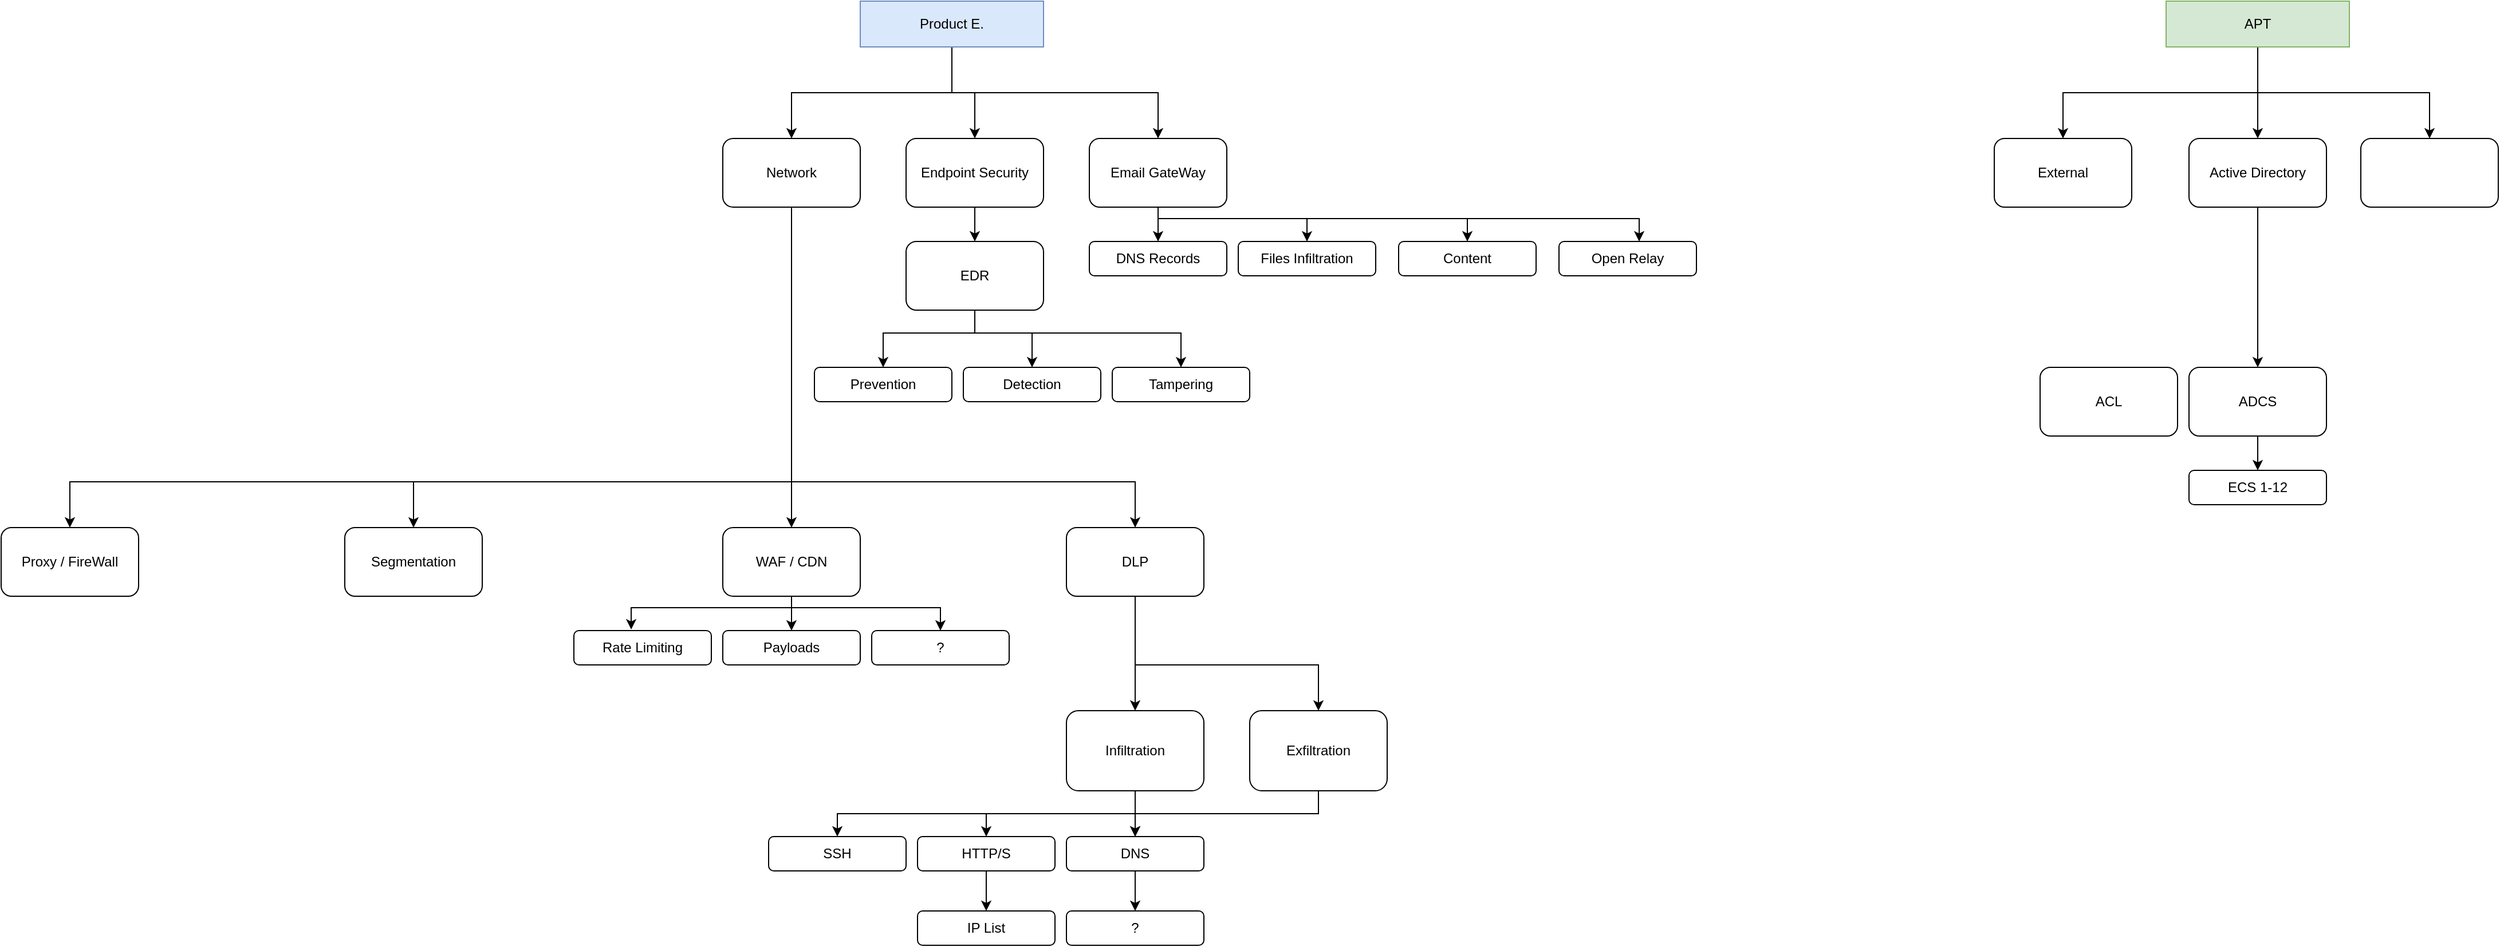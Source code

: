<mxfile version="20.6.0" type="device"><diagram id="WKY5OjDPw6Oxltosxbnt" name="Page-1"><mxGraphModel dx="2272" dy="754" grid="1" gridSize="10" guides="1" tooltips="1" connect="1" arrows="1" fold="1" page="1" pageScale="1" pageWidth="850" pageHeight="1100" math="0" shadow="0"><root><mxCell id="0"/><mxCell id="1" parent="0"/><mxCell id="cOA8pEIspgwsPlg7-5SU-42" style="edgeStyle=orthogonalEdgeStyle;rounded=0;orthogonalLoop=1;jettySize=auto;html=1;entryX=0.5;entryY=0;entryDx=0;entryDy=0;" edge="1" parent="1" source="cOA8pEIspgwsPlg7-5SU-3" target="cOA8pEIspgwsPlg7-5SU-5"><mxGeometry relative="1" as="geometry"/></mxCell><mxCell id="cOA8pEIspgwsPlg7-5SU-43" style="edgeStyle=orthogonalEdgeStyle;rounded=0;orthogonalLoop=1;jettySize=auto;html=1;entryX=0.5;entryY=0;entryDx=0;entryDy=0;" edge="1" parent="1" source="cOA8pEIspgwsPlg7-5SU-3" target="cOA8pEIspgwsPlg7-5SU-6"><mxGeometry relative="1" as="geometry"/></mxCell><mxCell id="cOA8pEIspgwsPlg7-5SU-52" style="edgeStyle=orthogonalEdgeStyle;rounded=0;orthogonalLoop=1;jettySize=auto;html=1;" edge="1" parent="1" source="cOA8pEIspgwsPlg7-5SU-3" target="cOA8pEIspgwsPlg7-5SU-7"><mxGeometry relative="1" as="geometry"><Array as="points"><mxPoint x="280" y="280"/><mxPoint x="460" y="280"/></Array></mxGeometry></mxCell><mxCell id="cOA8pEIspgwsPlg7-5SU-3" value="Product E." style="rounded=0;whiteSpace=wrap;html=1;fillColor=#dae8fc;strokeColor=#6c8ebf;" vertex="1" parent="1"><mxGeometry x="200" y="200" width="160" height="40" as="geometry"/></mxCell><mxCell id="cOA8pEIspgwsPlg7-5SU-54" style="edgeStyle=orthogonalEdgeStyle;rounded=0;orthogonalLoop=1;jettySize=auto;html=1;entryX=0.5;entryY=0;entryDx=0;entryDy=0;" edge="1" parent="1" source="cOA8pEIspgwsPlg7-5SU-4" target="cOA8pEIspgwsPlg7-5SU-53"><mxGeometry relative="1" as="geometry"><Array as="points"><mxPoint x="1420" y="280"/><mxPoint x="1250" y="280"/></Array></mxGeometry></mxCell><mxCell id="cOA8pEIspgwsPlg7-5SU-55" style="edgeStyle=orthogonalEdgeStyle;rounded=0;orthogonalLoop=1;jettySize=auto;html=1;" edge="1" parent="1" source="cOA8pEIspgwsPlg7-5SU-4" target="cOA8pEIspgwsPlg7-5SU-8"><mxGeometry relative="1" as="geometry"/></mxCell><mxCell id="cOA8pEIspgwsPlg7-5SU-56" style="edgeStyle=orthogonalEdgeStyle;rounded=0;orthogonalLoop=1;jettySize=auto;html=1;" edge="1" parent="1" source="cOA8pEIspgwsPlg7-5SU-4" target="cOA8pEIspgwsPlg7-5SU-9"><mxGeometry relative="1" as="geometry"><Array as="points"><mxPoint x="1420" y="280"/><mxPoint x="1570" y="280"/></Array></mxGeometry></mxCell><mxCell id="cOA8pEIspgwsPlg7-5SU-4" value="APT" style="rounded=0;whiteSpace=wrap;html=1;fillColor=#d5e8d4;strokeColor=#82b366;" vertex="1" parent="1"><mxGeometry x="1340" y="200" width="160" height="40" as="geometry"/></mxCell><mxCell id="cOA8pEIspgwsPlg7-5SU-11" style="edgeStyle=orthogonalEdgeStyle;rounded=0;orthogonalLoop=1;jettySize=auto;html=1;" edge="1" parent="1" source="cOA8pEIspgwsPlg7-5SU-5" target="cOA8pEIspgwsPlg7-5SU-10"><mxGeometry relative="1" as="geometry"><mxPoint x="140" y="460" as="sourcePoint"/></mxGeometry></mxCell><mxCell id="cOA8pEIspgwsPlg7-5SU-20" style="edgeStyle=orthogonalEdgeStyle;rounded=0;orthogonalLoop=1;jettySize=auto;html=1;" edge="1" parent="1" target="cOA8pEIspgwsPlg7-5SU-12"><mxGeometry relative="1" as="geometry"><mxPoint x="140" y="540" as="sourcePoint"/><Array as="points"><mxPoint x="140" y="620"/><mxPoint x="-190" y="620"/></Array></mxGeometry></mxCell><mxCell id="cOA8pEIspgwsPlg7-5SU-22" style="edgeStyle=orthogonalEdgeStyle;rounded=0;orthogonalLoop=1;jettySize=auto;html=1;" edge="1" parent="1" target="cOA8pEIspgwsPlg7-5SU-21"><mxGeometry relative="1" as="geometry"><mxPoint x="140" y="540" as="sourcePoint"/><Array as="points"><mxPoint x="140" y="620"/><mxPoint x="440" y="620"/></Array></mxGeometry></mxCell><mxCell id="cOA8pEIspgwsPlg7-5SU-41" style="edgeStyle=orthogonalEdgeStyle;rounded=0;orthogonalLoop=1;jettySize=auto;html=1;entryX=0.5;entryY=0;entryDx=0;entryDy=0;" edge="1" parent="1" target="cOA8pEIspgwsPlg7-5SU-40"><mxGeometry relative="1" as="geometry"><mxPoint x="140" y="540" as="sourcePoint"/><Array as="points"><mxPoint x="140" y="620"/><mxPoint x="-490" y="620"/></Array></mxGeometry></mxCell><mxCell id="cOA8pEIspgwsPlg7-5SU-5" value="Network" style="rounded=1;whiteSpace=wrap;html=1;" vertex="1" parent="1"><mxGeometry x="80" y="320" width="120" height="60" as="geometry"/></mxCell><mxCell id="cOA8pEIspgwsPlg7-5SU-45" style="edgeStyle=orthogonalEdgeStyle;rounded=0;orthogonalLoop=1;jettySize=auto;html=1;" edge="1" parent="1" source="cOA8pEIspgwsPlg7-5SU-6" target="cOA8pEIspgwsPlg7-5SU-44"><mxGeometry relative="1" as="geometry"/></mxCell><mxCell id="cOA8pEIspgwsPlg7-5SU-6" value="Endpoint Security" style="rounded=1;whiteSpace=wrap;html=1;" vertex="1" parent="1"><mxGeometry x="240" y="320" width="120" height="60" as="geometry"/></mxCell><mxCell id="cOA8pEIspgwsPlg7-5SU-58" style="edgeStyle=orthogonalEdgeStyle;rounded=0;orthogonalLoop=1;jettySize=auto;html=1;" edge="1" parent="1" source="cOA8pEIspgwsPlg7-5SU-7" target="cOA8pEIspgwsPlg7-5SU-57"><mxGeometry relative="1" as="geometry"/></mxCell><mxCell id="cOA8pEIspgwsPlg7-5SU-62" style="edgeStyle=orthogonalEdgeStyle;rounded=0;orthogonalLoop=1;jettySize=auto;html=1;entryX=0.5;entryY=0;entryDx=0;entryDy=0;" edge="1" parent="1" source="cOA8pEIspgwsPlg7-5SU-7" target="cOA8pEIspgwsPlg7-5SU-59"><mxGeometry relative="1" as="geometry"><Array as="points"><mxPoint x="460" y="390"/><mxPoint x="590" y="390"/></Array></mxGeometry></mxCell><mxCell id="cOA8pEIspgwsPlg7-5SU-66" style="edgeStyle=orthogonalEdgeStyle;rounded=0;orthogonalLoop=1;jettySize=auto;html=1;" edge="1" parent="1" source="cOA8pEIspgwsPlg7-5SU-7" target="cOA8pEIspgwsPlg7-5SU-60"><mxGeometry relative="1" as="geometry"><Array as="points"><mxPoint x="460" y="390"/><mxPoint x="730" y="390"/></Array></mxGeometry></mxCell><mxCell id="cOA8pEIspgwsPlg7-5SU-72" style="edgeStyle=orthogonalEdgeStyle;rounded=0;orthogonalLoop=1;jettySize=auto;html=1;" edge="1" parent="1" source="cOA8pEIspgwsPlg7-5SU-7" target="cOA8pEIspgwsPlg7-5SU-61"><mxGeometry relative="1" as="geometry"><Array as="points"><mxPoint x="460" y="390"/><mxPoint x="880" y="390"/></Array></mxGeometry></mxCell><mxCell id="cOA8pEIspgwsPlg7-5SU-7" value="Email GateWay" style="rounded=1;whiteSpace=wrap;html=1;" vertex="1" parent="1"><mxGeometry x="400" y="320" width="120" height="60" as="geometry"/></mxCell><mxCell id="cOA8pEIspgwsPlg7-5SU-68" style="edgeStyle=orthogonalEdgeStyle;rounded=0;orthogonalLoop=1;jettySize=auto;html=1;" edge="1" parent="1" source="cOA8pEIspgwsPlg7-5SU-8" target="cOA8pEIspgwsPlg7-5SU-67"><mxGeometry relative="1" as="geometry"/></mxCell><mxCell id="cOA8pEIspgwsPlg7-5SU-8" value="Active Directory" style="rounded=1;whiteSpace=wrap;html=1;" vertex="1" parent="1"><mxGeometry x="1360" y="320" width="120" height="60" as="geometry"/></mxCell><mxCell id="cOA8pEIspgwsPlg7-5SU-9" value="" style="rounded=1;whiteSpace=wrap;html=1;" vertex="1" parent="1"><mxGeometry x="1510" y="320" width="120" height="60" as="geometry"/></mxCell><mxCell id="cOA8pEIspgwsPlg7-5SU-15" style="edgeStyle=orthogonalEdgeStyle;rounded=0;orthogonalLoop=1;jettySize=auto;html=1;" edge="1" parent="1" source="cOA8pEIspgwsPlg7-5SU-10" target="cOA8pEIspgwsPlg7-5SU-14"><mxGeometry relative="1" as="geometry"/></mxCell><mxCell id="cOA8pEIspgwsPlg7-5SU-18" style="edgeStyle=orthogonalEdgeStyle;rounded=0;orthogonalLoop=1;jettySize=auto;html=1;exitX=0.5;exitY=1;exitDx=0;exitDy=0;entryX=0.5;entryY=0;entryDx=0;entryDy=0;" edge="1" parent="1" source="cOA8pEIspgwsPlg7-5SU-10" target="cOA8pEIspgwsPlg7-5SU-16"><mxGeometry relative="1" as="geometry"><Array as="points"><mxPoint x="140" y="730"/><mxPoint x="270" y="730"/></Array></mxGeometry></mxCell><mxCell id="cOA8pEIspgwsPlg7-5SU-19" style="edgeStyle=orthogonalEdgeStyle;rounded=0;orthogonalLoop=1;jettySize=auto;html=1;entryX=0.417;entryY=-0.033;entryDx=0;entryDy=0;entryPerimeter=0;" edge="1" parent="1" source="cOA8pEIspgwsPlg7-5SU-10" target="cOA8pEIspgwsPlg7-5SU-17"><mxGeometry relative="1" as="geometry"><Array as="points"><mxPoint x="140" y="730"/><mxPoint y="730"/></Array></mxGeometry></mxCell><mxCell id="cOA8pEIspgwsPlg7-5SU-10" value="WAF / CDN" style="rounded=1;whiteSpace=wrap;html=1;" vertex="1" parent="1"><mxGeometry x="80" y="660" width="120" height="60" as="geometry"/></mxCell><mxCell id="cOA8pEIspgwsPlg7-5SU-12" value="Segmentation" style="rounded=1;whiteSpace=wrap;html=1;" vertex="1" parent="1"><mxGeometry x="-250" y="660" width="120" height="60" as="geometry"/></mxCell><mxCell id="cOA8pEIspgwsPlg7-5SU-14" value="Payloads" style="rounded=1;whiteSpace=wrap;html=1;" vertex="1" parent="1"><mxGeometry x="80" y="750" width="120" height="30" as="geometry"/></mxCell><mxCell id="cOA8pEIspgwsPlg7-5SU-16" value="?" style="rounded=1;whiteSpace=wrap;html=1;" vertex="1" parent="1"><mxGeometry x="210" y="750" width="120" height="30" as="geometry"/></mxCell><mxCell id="cOA8pEIspgwsPlg7-5SU-17" value="Rate Limiting" style="rounded=1;whiteSpace=wrap;html=1;" vertex="1" parent="1"><mxGeometry x="-50" y="750" width="120" height="30" as="geometry"/></mxCell><mxCell id="cOA8pEIspgwsPlg7-5SU-24" style="edgeStyle=orthogonalEdgeStyle;rounded=0;orthogonalLoop=1;jettySize=auto;html=1;" edge="1" parent="1" source="cOA8pEIspgwsPlg7-5SU-21" target="cOA8pEIspgwsPlg7-5SU-23"><mxGeometry relative="1" as="geometry"/></mxCell><mxCell id="cOA8pEIspgwsPlg7-5SU-26" style="edgeStyle=orthogonalEdgeStyle;rounded=0;orthogonalLoop=1;jettySize=auto;html=1;entryX=0.5;entryY=0;entryDx=0;entryDy=0;" edge="1" parent="1" source="cOA8pEIspgwsPlg7-5SU-21" target="cOA8pEIspgwsPlg7-5SU-25"><mxGeometry relative="1" as="geometry"><Array as="points"><mxPoint x="440" y="780"/><mxPoint x="600" y="780"/></Array></mxGeometry></mxCell><mxCell id="cOA8pEIspgwsPlg7-5SU-21" value="DLP" style="rounded=1;whiteSpace=wrap;html=1;" vertex="1" parent="1"><mxGeometry x="380" y="660" width="120" height="60" as="geometry"/></mxCell><mxCell id="cOA8pEIspgwsPlg7-5SU-28" value="" style="edgeStyle=orthogonalEdgeStyle;rounded=0;orthogonalLoop=1;jettySize=auto;html=1;" edge="1" parent="1" source="cOA8pEIspgwsPlg7-5SU-23" target="cOA8pEIspgwsPlg7-5SU-27"><mxGeometry relative="1" as="geometry"/></mxCell><mxCell id="cOA8pEIspgwsPlg7-5SU-23" value="Infiltration" style="rounded=1;whiteSpace=wrap;html=1;" vertex="1" parent="1"><mxGeometry x="380" y="820" width="120" height="70" as="geometry"/></mxCell><mxCell id="cOA8pEIspgwsPlg7-5SU-36" value="" style="edgeStyle=orthogonalEdgeStyle;rounded=0;orthogonalLoop=1;jettySize=auto;html=1;entryX=0.5;entryY=0;entryDx=0;entryDy=0;" edge="1" parent="1" source="cOA8pEIspgwsPlg7-5SU-25" target="cOA8pEIspgwsPlg7-5SU-27"><mxGeometry relative="1" as="geometry"><mxPoint x="600" y="975" as="targetPoint"/><Array as="points"><mxPoint x="600" y="910"/><mxPoint x="440" y="910"/></Array></mxGeometry></mxCell><mxCell id="cOA8pEIspgwsPlg7-5SU-38" style="edgeStyle=orthogonalEdgeStyle;rounded=0;orthogonalLoop=1;jettySize=auto;html=1;" edge="1" parent="1" source="cOA8pEIspgwsPlg7-5SU-25" target="cOA8pEIspgwsPlg7-5SU-29"><mxGeometry relative="1" as="geometry"><Array as="points"><mxPoint x="600" y="910"/><mxPoint x="310" y="910"/></Array></mxGeometry></mxCell><mxCell id="cOA8pEIspgwsPlg7-5SU-39" style="edgeStyle=orthogonalEdgeStyle;rounded=0;orthogonalLoop=1;jettySize=auto;html=1;entryX=0.5;entryY=0;entryDx=0;entryDy=0;" edge="1" parent="1" source="cOA8pEIspgwsPlg7-5SU-25" target="cOA8pEIspgwsPlg7-5SU-30"><mxGeometry relative="1" as="geometry"><Array as="points"><mxPoint x="600" y="910"/><mxPoint x="180" y="910"/></Array></mxGeometry></mxCell><mxCell id="cOA8pEIspgwsPlg7-5SU-25" value="Exfiltration" style="rounded=1;whiteSpace=wrap;html=1;" vertex="1" parent="1"><mxGeometry x="540" y="820" width="120" height="70" as="geometry"/></mxCell><mxCell id="cOA8pEIspgwsPlg7-5SU-34" style="edgeStyle=orthogonalEdgeStyle;rounded=0;orthogonalLoop=1;jettySize=auto;html=1;" edge="1" parent="1" source="cOA8pEIspgwsPlg7-5SU-27" target="cOA8pEIspgwsPlg7-5SU-33"><mxGeometry relative="1" as="geometry"/></mxCell><mxCell id="cOA8pEIspgwsPlg7-5SU-27" value="DNS" style="rounded=1;whiteSpace=wrap;html=1;" vertex="1" parent="1"><mxGeometry x="380" y="930" width="120" height="30" as="geometry"/></mxCell><mxCell id="cOA8pEIspgwsPlg7-5SU-32" style="edgeStyle=orthogonalEdgeStyle;rounded=0;orthogonalLoop=1;jettySize=auto;html=1;" edge="1" parent="1" source="cOA8pEIspgwsPlg7-5SU-29" target="cOA8pEIspgwsPlg7-5SU-31"><mxGeometry relative="1" as="geometry"/></mxCell><mxCell id="cOA8pEIspgwsPlg7-5SU-29" value="HTTP/S" style="rounded=1;whiteSpace=wrap;html=1;" vertex="1" parent="1"><mxGeometry x="250" y="930" width="120" height="30" as="geometry"/></mxCell><mxCell id="cOA8pEIspgwsPlg7-5SU-30" value="SSH" style="rounded=1;whiteSpace=wrap;html=1;" vertex="1" parent="1"><mxGeometry x="120" y="930" width="120" height="30" as="geometry"/></mxCell><mxCell id="cOA8pEIspgwsPlg7-5SU-31" value="IP List" style="rounded=1;whiteSpace=wrap;html=1;" vertex="1" parent="1"><mxGeometry x="250" y="995" width="120" height="30" as="geometry"/></mxCell><mxCell id="cOA8pEIspgwsPlg7-5SU-33" value="?" style="rounded=1;whiteSpace=wrap;html=1;" vertex="1" parent="1"><mxGeometry x="380" y="995" width="120" height="30" as="geometry"/></mxCell><mxCell id="cOA8pEIspgwsPlg7-5SU-40" value="Proxy / FireWall" style="rounded=1;whiteSpace=wrap;html=1;" vertex="1" parent="1"><mxGeometry x="-550" y="660" width="120" height="60" as="geometry"/></mxCell><mxCell id="cOA8pEIspgwsPlg7-5SU-47" style="edgeStyle=orthogonalEdgeStyle;rounded=0;orthogonalLoop=1;jettySize=auto;html=1;" edge="1" parent="1" source="cOA8pEIspgwsPlg7-5SU-44" target="cOA8pEIspgwsPlg7-5SU-46"><mxGeometry relative="1" as="geometry"><Array as="points"><mxPoint x="300" y="490"/><mxPoint x="220" y="490"/></Array></mxGeometry></mxCell><mxCell id="cOA8pEIspgwsPlg7-5SU-50" style="edgeStyle=orthogonalEdgeStyle;rounded=0;orthogonalLoop=1;jettySize=auto;html=1;" edge="1" parent="1" source="cOA8pEIspgwsPlg7-5SU-44" target="cOA8pEIspgwsPlg7-5SU-48"><mxGeometry relative="1" as="geometry"><Array as="points"><mxPoint x="300" y="490"/><mxPoint x="350" y="490"/></Array></mxGeometry></mxCell><mxCell id="cOA8pEIspgwsPlg7-5SU-51" style="edgeStyle=orthogonalEdgeStyle;rounded=0;orthogonalLoop=1;jettySize=auto;html=1;entryX=0.5;entryY=0;entryDx=0;entryDy=0;" edge="1" parent="1" source="cOA8pEIspgwsPlg7-5SU-44" target="cOA8pEIspgwsPlg7-5SU-49"><mxGeometry relative="1" as="geometry"><Array as="points"><mxPoint x="300" y="490"/><mxPoint x="480" y="490"/></Array></mxGeometry></mxCell><mxCell id="cOA8pEIspgwsPlg7-5SU-44" value="EDR" style="rounded=1;whiteSpace=wrap;html=1;" vertex="1" parent="1"><mxGeometry x="240" y="410" width="120" height="60" as="geometry"/></mxCell><mxCell id="cOA8pEIspgwsPlg7-5SU-46" value="Prevention" style="rounded=1;whiteSpace=wrap;html=1;" vertex="1" parent="1"><mxGeometry x="160" y="520" width="120" height="30" as="geometry"/></mxCell><mxCell id="cOA8pEIspgwsPlg7-5SU-48" value="Detection" style="rounded=1;whiteSpace=wrap;html=1;" vertex="1" parent="1"><mxGeometry x="290" y="520" width="120" height="30" as="geometry"/></mxCell><mxCell id="cOA8pEIspgwsPlg7-5SU-49" value="Tampering" style="rounded=1;whiteSpace=wrap;html=1;" vertex="1" parent="1"><mxGeometry x="420" y="520" width="120" height="30" as="geometry"/></mxCell><mxCell id="cOA8pEIspgwsPlg7-5SU-53" value="External" style="rounded=1;whiteSpace=wrap;html=1;" vertex="1" parent="1"><mxGeometry x="1190" y="320" width="120" height="60" as="geometry"/></mxCell><mxCell id="cOA8pEIspgwsPlg7-5SU-57" value="DNS Records" style="rounded=1;whiteSpace=wrap;html=1;" vertex="1" parent="1"><mxGeometry x="400" y="410" width="120" height="30" as="geometry"/></mxCell><mxCell id="cOA8pEIspgwsPlg7-5SU-59" value="Files Infiltration" style="rounded=1;whiteSpace=wrap;html=1;" vertex="1" parent="1"><mxGeometry x="530" y="410" width="120" height="30" as="geometry"/></mxCell><mxCell id="cOA8pEIspgwsPlg7-5SU-60" value="Content" style="rounded=1;whiteSpace=wrap;html=1;" vertex="1" parent="1"><mxGeometry x="670" y="410" width="120" height="30" as="geometry"/></mxCell><mxCell id="cOA8pEIspgwsPlg7-5SU-61" value="Open Relay" style="rounded=1;whiteSpace=wrap;html=1;" vertex="1" parent="1"><mxGeometry x="810" y="410" width="120" height="30" as="geometry"/></mxCell><mxCell id="cOA8pEIspgwsPlg7-5SU-71" style="edgeStyle=orthogonalEdgeStyle;rounded=0;orthogonalLoop=1;jettySize=auto;html=1;" edge="1" parent="1" source="cOA8pEIspgwsPlg7-5SU-67" target="cOA8pEIspgwsPlg7-5SU-70"><mxGeometry relative="1" as="geometry"/></mxCell><mxCell id="cOA8pEIspgwsPlg7-5SU-67" value="ADCS" style="rounded=1;whiteSpace=wrap;html=1;" vertex="1" parent="1"><mxGeometry x="1360" y="520" width="120" height="60" as="geometry"/></mxCell><mxCell id="cOA8pEIspgwsPlg7-5SU-69" value="ACL" style="rounded=1;whiteSpace=wrap;html=1;" vertex="1" parent="1"><mxGeometry x="1230" y="520" width="120" height="60" as="geometry"/></mxCell><mxCell id="cOA8pEIspgwsPlg7-5SU-70" value="ECS 1-12" style="rounded=1;whiteSpace=wrap;html=1;" vertex="1" parent="1"><mxGeometry x="1360" y="610" width="120" height="30" as="geometry"/></mxCell></root></mxGraphModel></diagram></mxfile>